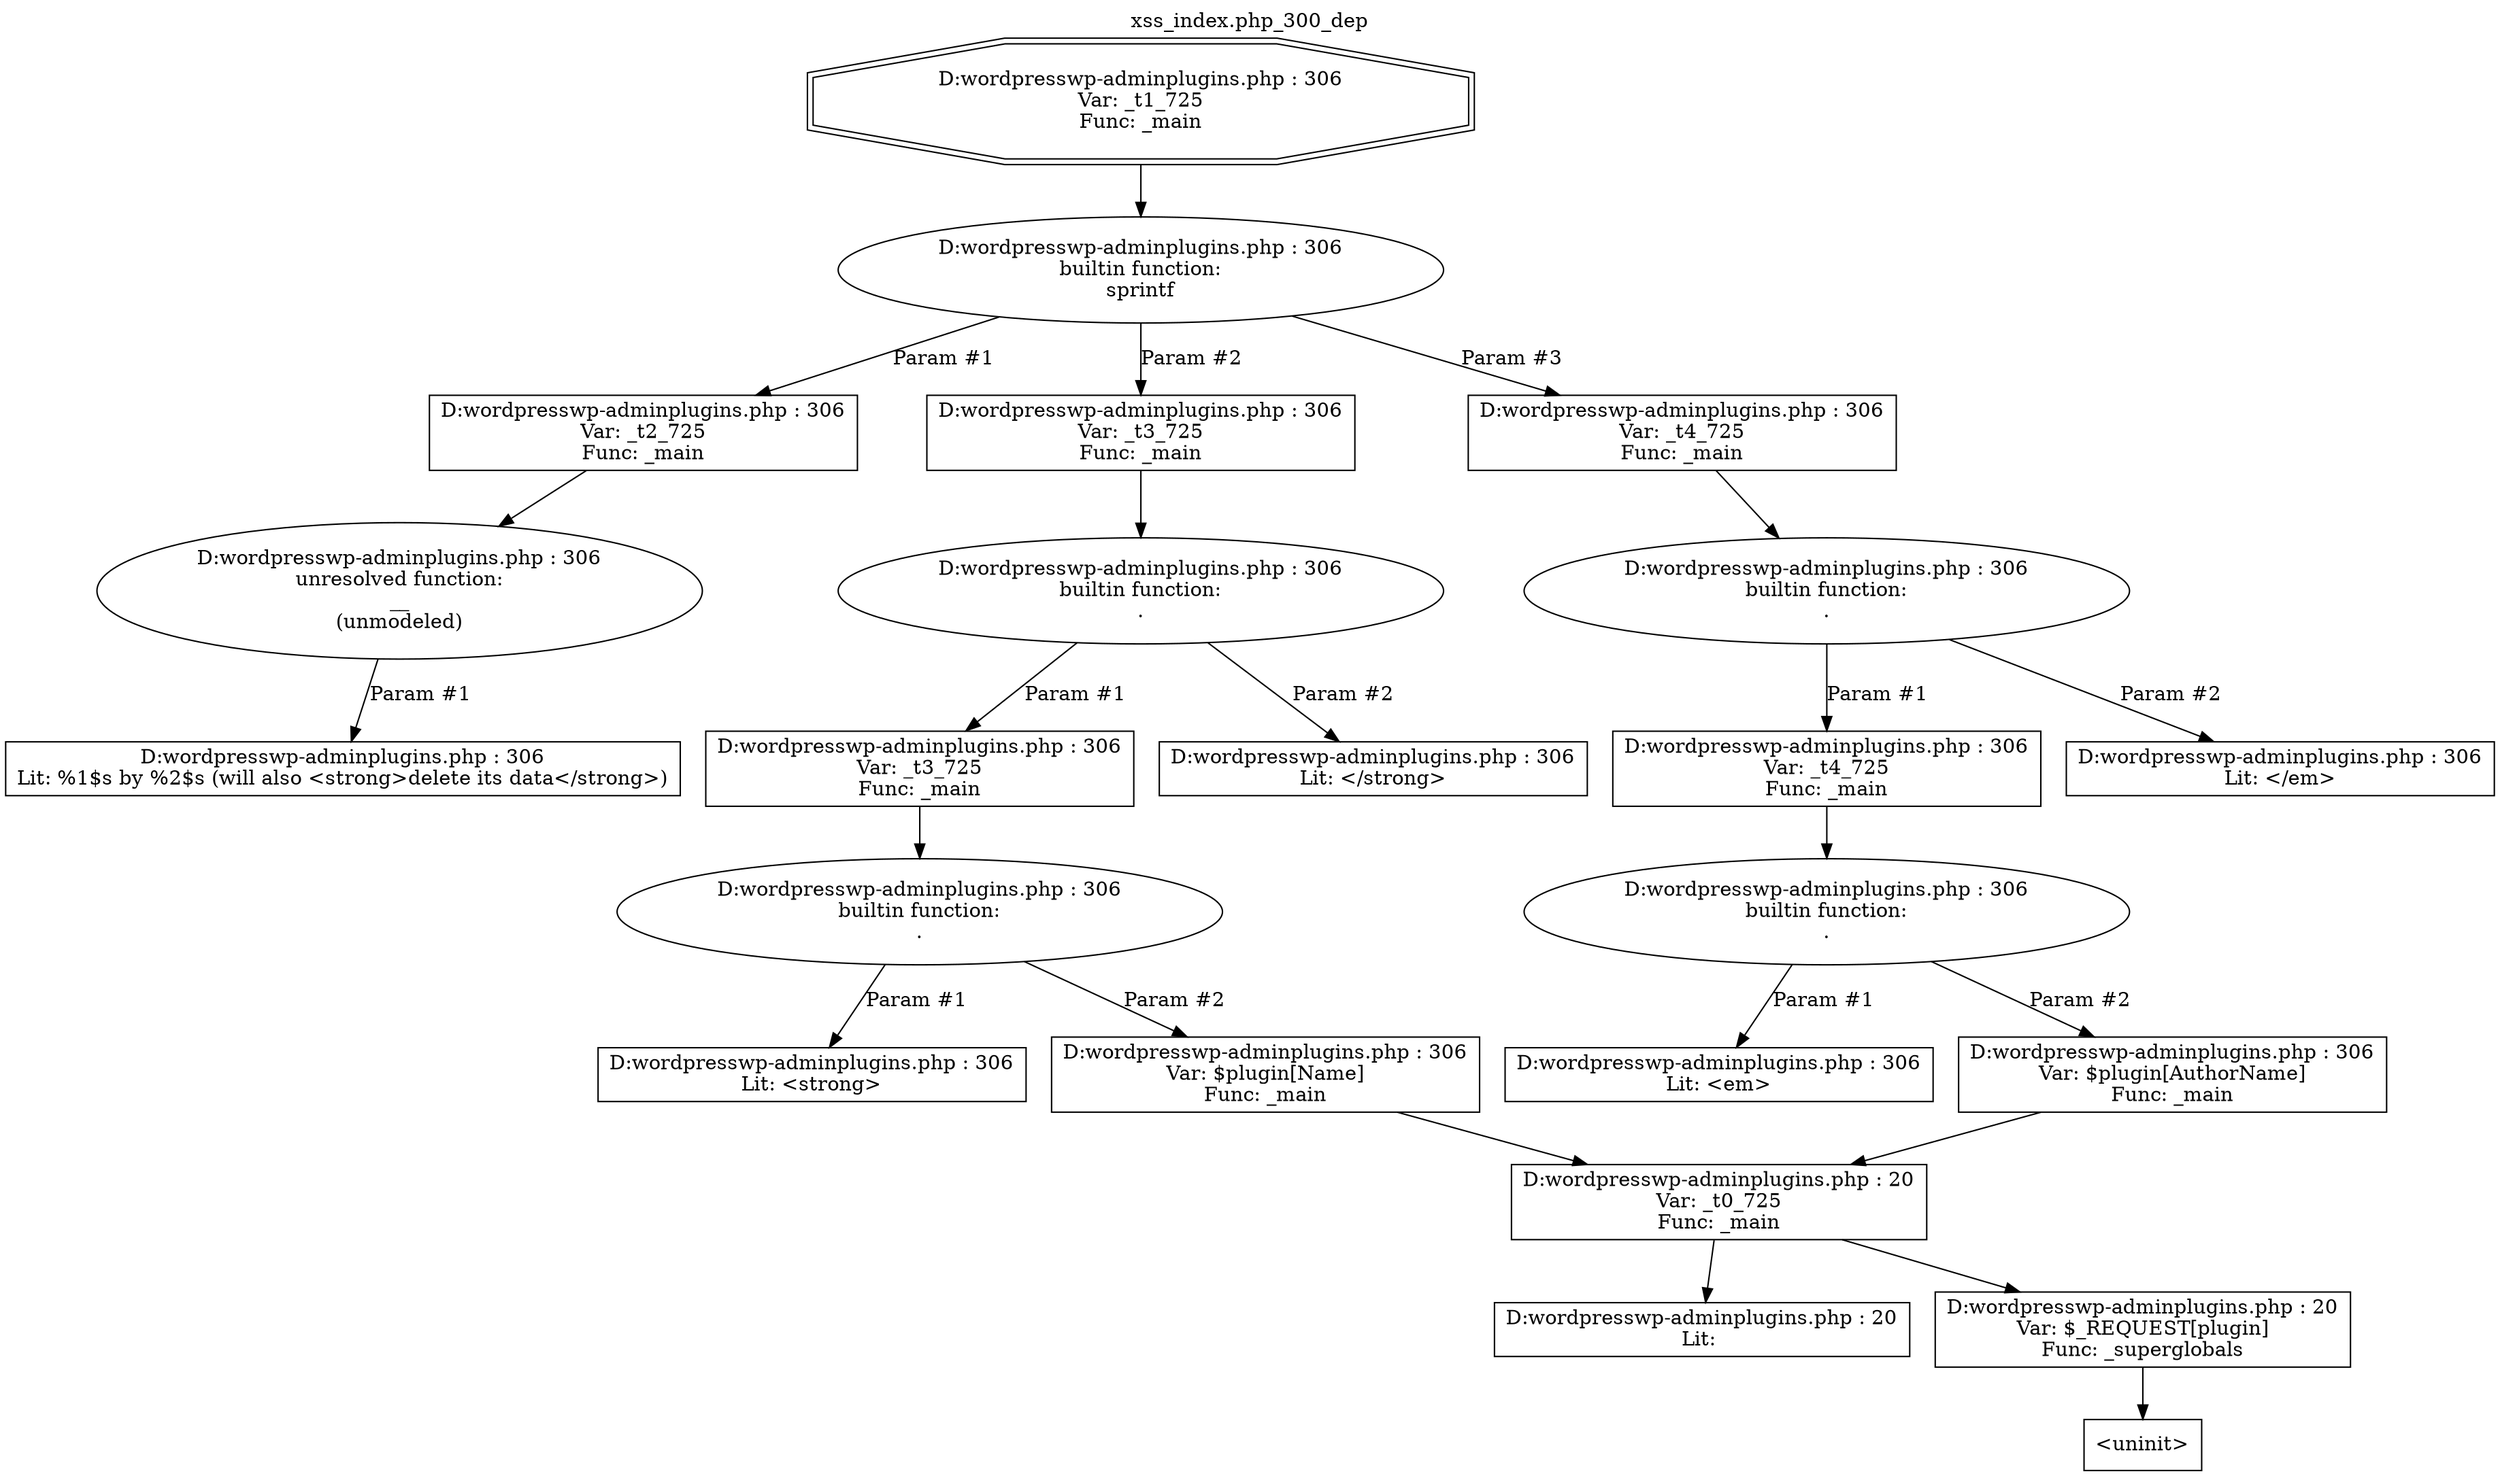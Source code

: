 digraph cfg {
  label="xss_index.php_300_dep";
  labelloc=t;
  n1 [shape=doubleoctagon, label="D:\wordpress\wp-admin\plugins.php : 306\nVar: _t1_725\nFunc: _main\n"];
  n2 [shape=ellipse, label="D:\wordpress\wp-admin\plugins.php : 306\nbuiltin function:\nsprintf\n"];
  n3 [shape=box, label="D:\wordpress\wp-admin\plugins.php : 306\nVar: _t2_725\nFunc: _main\n"];
  n4 [shape=ellipse, label="D:\wordpress\wp-admin\plugins.php : 306\nunresolved function:\n__\n(unmodeled)\n"];
  n5 [shape=box, label="D:\wordpress\wp-admin\plugins.php : 306\nLit: %1$s by %2$s (will also <strong>delete its data</strong>)\n"];
  n6 [shape=box, label="D:\wordpress\wp-admin\plugins.php : 306\nVar: _t3_725\nFunc: _main\n"];
  n7 [shape=ellipse, label="D:\wordpress\wp-admin\plugins.php : 306\nbuiltin function:\n.\n"];
  n8 [shape=box, label="D:\wordpress\wp-admin\plugins.php : 306\nVar: _t3_725\nFunc: _main\n"];
  n9 [shape=ellipse, label="D:\wordpress\wp-admin\plugins.php : 306\nbuiltin function:\n.\n"];
  n10 [shape=box, label="D:\wordpress\wp-admin\plugins.php : 306\nLit: <strong>\n"];
  n11 [shape=box, label="D:\wordpress\wp-admin\plugins.php : 306\nVar: $plugin[Name]\nFunc: _main\n"];
  n12 [shape=box, label="D:\wordpress\wp-admin\plugins.php : 20\nVar: _t0_725\nFunc: _main\n"];
  n13 [shape=box, label="D:\wordpress\wp-admin\plugins.php : 20\nLit: \n"];
  n14 [shape=box, label="D:\wordpress\wp-admin\plugins.php : 20\nVar: $_REQUEST[plugin]\nFunc: _superglobals\n"];
  n15 [shape=box, label="<uninit>"];
  n16 [shape=box, label="D:\wordpress\wp-admin\plugins.php : 306\nLit: </strong>\n"];
  n17 [shape=box, label="D:\wordpress\wp-admin\plugins.php : 306\nVar: _t4_725\nFunc: _main\n"];
  n18 [shape=ellipse, label="D:\wordpress\wp-admin\plugins.php : 306\nbuiltin function:\n.\n"];
  n19 [shape=box, label="D:\wordpress\wp-admin\plugins.php : 306\nVar: _t4_725\nFunc: _main\n"];
  n20 [shape=ellipse, label="D:\wordpress\wp-admin\plugins.php : 306\nbuiltin function:\n.\n"];
  n21 [shape=box, label="D:\wordpress\wp-admin\plugins.php : 306\nLit: <em>\n"];
  n22 [shape=box, label="D:\wordpress\wp-admin\plugins.php : 306\nVar: $plugin[AuthorName]\nFunc: _main\n"];
  n23 [shape=box, label="D:\wordpress\wp-admin\plugins.php : 306\nLit: </em>\n"];
  n1 -> n2;
  n3 -> n4;
  n4 -> n5[label="Param #1"];
  n2 -> n3[label="Param #1"];
  n2 -> n6[label="Param #2"];
  n2 -> n17[label="Param #3"];
  n6 -> n7;
  n8 -> n9;
  n9 -> n10[label="Param #1"];
  n9 -> n11[label="Param #2"];
  n12 -> n13;
  n12 -> n14;
  n14 -> n15;
  n11 -> n12;
  n7 -> n8[label="Param #1"];
  n7 -> n16[label="Param #2"];
  n17 -> n18;
  n19 -> n20;
  n20 -> n21[label="Param #1"];
  n20 -> n22[label="Param #2"];
  n22 -> n12;
  n18 -> n19[label="Param #1"];
  n18 -> n23[label="Param #2"];
}
